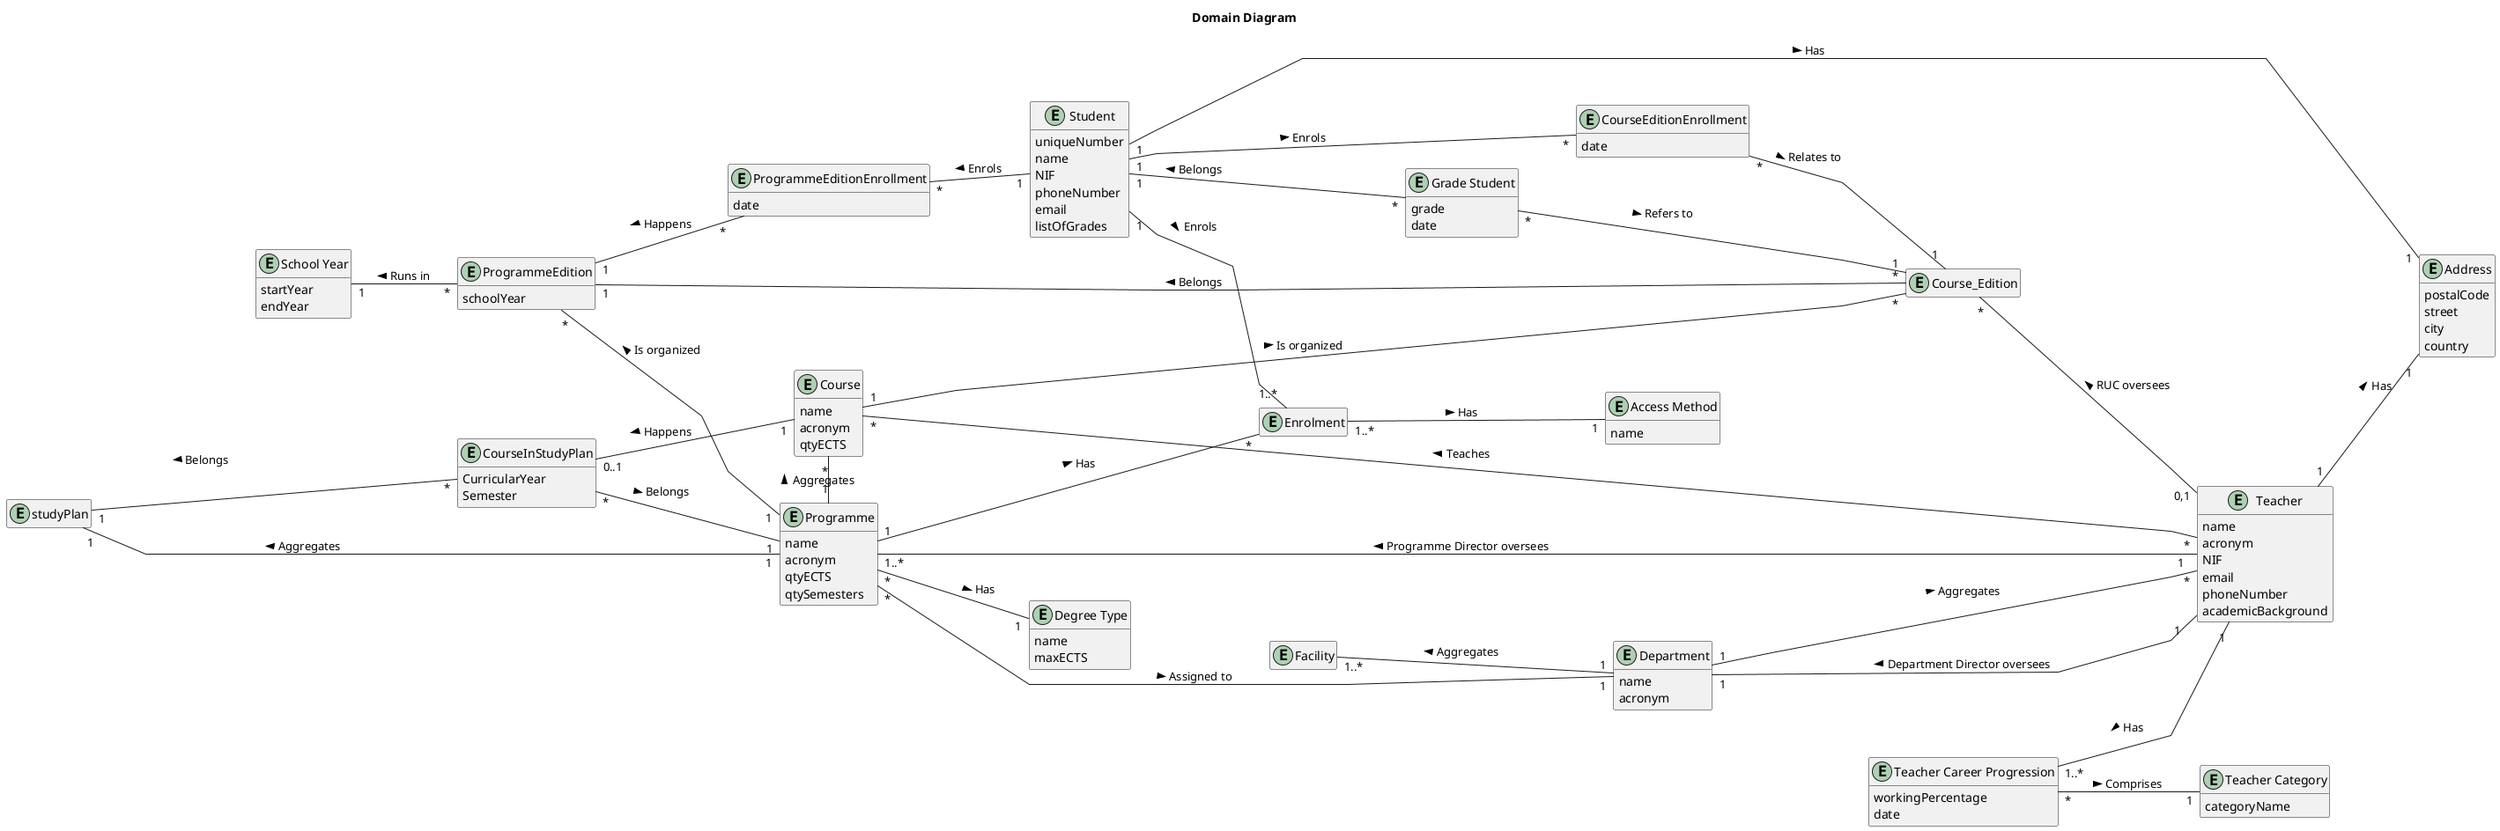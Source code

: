 @startuml
skinparam linetype polyline
left to right direction
hide empty methods
hide empty members
title "Domain Diagram"

' Entities
entity Facility {
}

entity "School Year" {
  startYear
  endYear
}

entity Department {
  name
  acronym
}

entity Course {
  name
  acronym
  qtyECTS
}

entity Course_Edition {
}

entity Address {
  postalCode
  street
  city
  country
}

entity "Teacher Category" {
  categoryName
}

entity Teacher {
  name
  acronym
  NIF
  email
  phoneNumber
  academicBackground
}

entity Programme {
  name
  acronym
  qtyECTS
  qtySemesters
}

entity ProgrammeEdition {
  schoolYear
}
entity Enrolment {
}

entity ProgrammeEditionEnrollment {
   date
}

entity CourseEditionEnrollment {
   date
}

entity Student {
  uniqueNumber
  name
  NIF
  phoneNumber
  email
  listOfGrades
}

entity "Degree Type" {
  name
  maxECTS
}

entity "Access Method" {
  name
}

entity "Grade Student" {
  grade
  date
}

entity "studyPlan" {
}

entity "Teacher Career Progression" {
  workingPercentage
  date
}

entity "CourseInStudyPlan" {
  CurricularYear
  Semester
}


Facility "1..*" -- "1" Department : Aggregates <
Department "1" --- "1   " Teacher : Department Director oversees <
Department "1" --- "*" Teacher : Aggregates >
Course "*" -- "*" Teacher : Teaches <
Course_Edition "*" -- "0,1" Teacher : RUC oversees <
Course "1" ----- "*" Course_Edition : > Is organized
Programme "1" -left- "*" Course : > Aggregates
Programme "1" --up-- "1" "studyPlan" : > Aggregates
"CourseInStudyPlan" "*" -- "1" Programme : > Belongs
"studyPlan" "1" ---- "*" "CourseInStudyPlan" : \n\n< Belongs\n\n
"CourseInStudyPlan" "0..1" -- "1" Course : < Happens
ProgrammeEdition "1" -- "*" Course_Edition : < Belongs
"School Year" "1" -- "*" ProgrammeEdition : < Runs in
Address "1" -up- "1" Student : Has <
Teacher "1" -- "1" Address : Has >
"Teacher Career Progression" "*" -- "1" "Teacher Category" : Comprises >
Programme "1" -- "*" Enrolment : Has >
ProgrammeEdition "*" -- "1" Programme : < Is organized
ProgrammeEdition "1" -- "*" ProgrammeEditionEnrollment : < Happens
ProgrammeEditionEnrollment "*" -- "1" Student : < Enrols
Student "1" --- "*" CourseEditionEnrollment : > Enrols
CourseEditionEnrollment "*" -- "1" Course_Edition : > Relates to
Programme "*" -- "1" Department : Assigned to >
Student "1" -- "*" "Grade Student" : < Belongs
"Grade Student" "*" -- "1" Course_Edition : > Refers to

Programme "1..*" -- "1  " Teacher : Programme Director oversees <
Programme "*" -- "1" "Degree Type" : Has >
Student "1" -- "1..*" Enrolment : Enrols >
Enrolment "1..*" -- "1" "Access Method" : Has >
"Teacher Career Progression" "1..*" -- "1" "Teacher" : Has <
@enduml